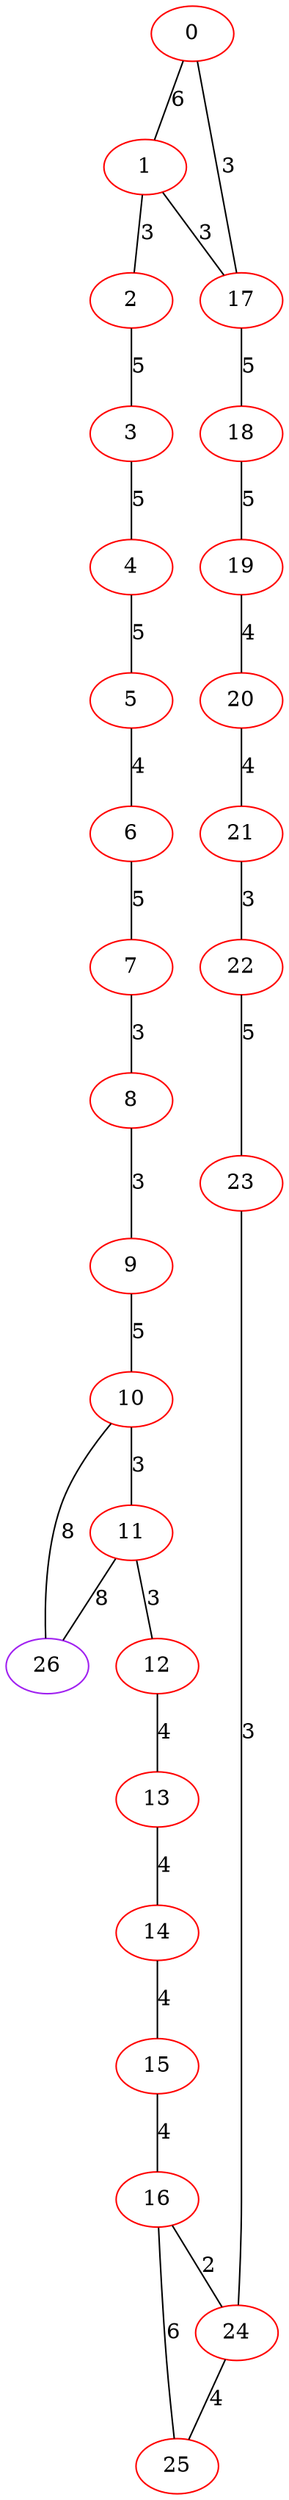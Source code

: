 graph "" {
0 [color=red, weight=1];
1 [color=red, weight=1];
2 [color=red, weight=1];
3 [color=red, weight=1];
4 [color=red, weight=1];
5 [color=red, weight=1];
6 [color=red, weight=1];
7 [color=red, weight=1];
8 [color=red, weight=1];
9 [color=red, weight=1];
10 [color=red, weight=1];
11 [color=red, weight=1];
12 [color=red, weight=1];
13 [color=red, weight=1];
14 [color=red, weight=1];
15 [color=red, weight=1];
16 [color=red, weight=1];
17 [color=red, weight=1];
18 [color=red, weight=1];
19 [color=red, weight=1];
20 [color=red, weight=1];
21 [color=red, weight=1];
22 [color=red, weight=1];
23 [color=red, weight=1];
24 [color=red, weight=1];
25 [color=red, weight=1];
26 [color=purple, weight=4];
0 -- 1  [key=0, label=6];
0 -- 17  [key=0, label=3];
1 -- 17  [key=0, label=3];
1 -- 2  [key=0, label=3];
2 -- 3  [key=0, label=5];
3 -- 4  [key=0, label=5];
4 -- 5  [key=0, label=5];
5 -- 6  [key=0, label=4];
6 -- 7  [key=0, label=5];
7 -- 8  [key=0, label=3];
8 -- 9  [key=0, label=3];
9 -- 10  [key=0, label=5];
10 -- 26  [key=0, label=8];
10 -- 11  [key=0, label=3];
11 -- 12  [key=0, label=3];
11 -- 26  [key=0, label=8];
12 -- 13  [key=0, label=4];
13 -- 14  [key=0, label=4];
14 -- 15  [key=0, label=4];
15 -- 16  [key=0, label=4];
16 -- 24  [key=0, label=2];
16 -- 25  [key=0, label=6];
17 -- 18  [key=0, label=5];
18 -- 19  [key=0, label=5];
19 -- 20  [key=0, label=4];
20 -- 21  [key=0, label=4];
21 -- 22  [key=0, label=3];
22 -- 23  [key=0, label=5];
23 -- 24  [key=0, label=3];
24 -- 25  [key=0, label=4];
}
